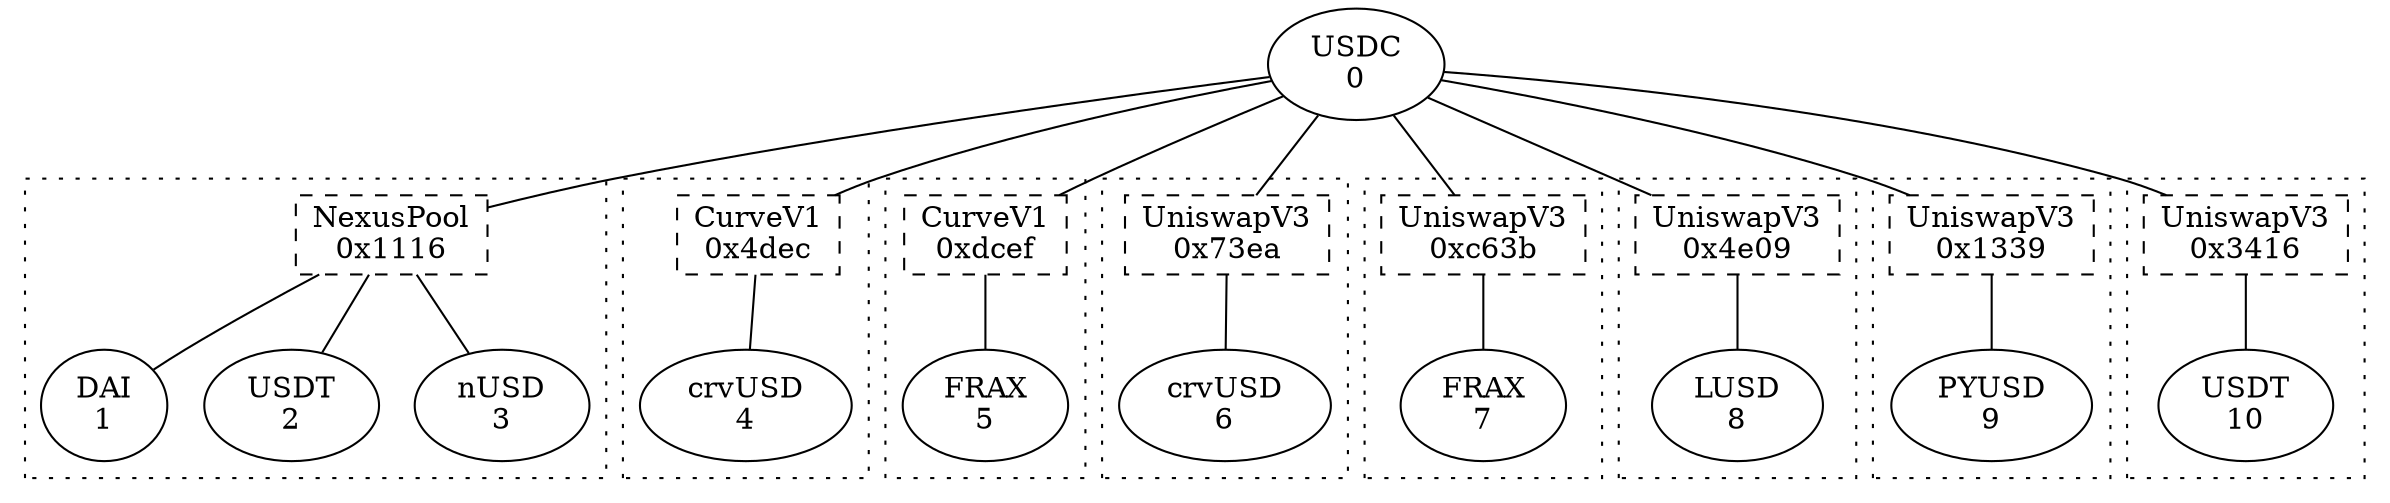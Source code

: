 graph G {
    token0 [label = "USDC\n0";];
    token1 [label = "DAI\n1";];
    token2 [label = "USDT\n2";];
    token3 [label = "nUSD\n3";];
    token4 [label = "crvUSD\n4";];
    token5 [label = "FRAX\n5";];
    token6 [label = "crvUSD\n6";];
    token7 [label = "FRAX\n7";];
    token8 [label = "LUSD\n8";];
    token9 [label = "PYUSD\n9";];
    token10 [label = "USDT\n10";];
    pool0 [label = "NexusPool\n0x1116";shape = rect;style = dashed;];
    token0 -- pool0;
    subgraph cluster0 {
        style = dotted;
        pool0 -- token1;
        pool0 -- token2;
        pool0 -- token3;
        subgraph {
            rank = same;
            edge [style = invis;];
            token1 -- token2;
            token2 -- token3;
        }
    }
    pool1 [label = "CurveV1\n0x4dec";shape = rect;style = dashed;];
    token0 -- pool1;
    subgraph cluster1 {
        style = dotted;
        pool1 -- token4;
        subgraph {
            rank = same;
            edge [style = invis;];
            token4;
        }
    }
    pool2 [label = "CurveV1\n0xdcef";shape = rect;style = dashed;];
    token0 -- pool2;
    subgraph cluster2 {
        style = dotted;
        pool2 -- token5;
        subgraph {
            rank = same;
            edge [style = invis;];
            token5;
        }
    }
    pool3 [label = "UniswapV3\n0x73ea";shape = rect;style = dashed;];
    token0 -- pool3;
    subgraph cluster3 {
        style = dotted;
        pool3 -- token6;
        subgraph {
            rank = same;
            edge [style = invis;];
            token6;
        }
    }
    pool4 [label = "UniswapV3\n0xc63b";shape = rect;style = dashed;];
    token0 -- pool4;
    subgraph cluster4 {
        style = dotted;
        pool4 -- token7;
        subgraph {
            rank = same;
            edge [style = invis;];
            token7;
        }
    }
    pool5 [label = "UniswapV3\n0x4e09";shape = rect;style = dashed;];
    token0 -- pool5;
    subgraph cluster5 {
        style = dotted;
        pool5 -- token8;
        subgraph {
            rank = same;
            edge [style = invis;];
            token8;
        }
    }
    pool6 [label = "UniswapV3\n0x1339";shape = rect;style = dashed;];
    token0 -- pool6;
    subgraph cluster6 {
        style = dotted;
        pool6 -- token9;
        subgraph {
            rank = same;
            edge [style = invis;];
            token9;
        }
    }
    pool7 [label = "UniswapV3\n0x3416";shape = rect;style = dashed;];
    token0 -- pool7;
    subgraph cluster7 {
        style = dotted;
        pool7 -- token10;
        subgraph {
            rank = same;
            edge [style = invis;];
            token10;
        }
    }
}
